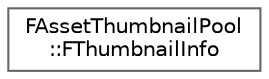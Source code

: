 digraph "Graphical Class Hierarchy"
{
 // INTERACTIVE_SVG=YES
 // LATEX_PDF_SIZE
  bgcolor="transparent";
  edge [fontname=Helvetica,fontsize=10,labelfontname=Helvetica,labelfontsize=10];
  node [fontname=Helvetica,fontsize=10,shape=box,height=0.2,width=0.4];
  rankdir="LR";
  Node0 [id="Node000000",label="FAssetThumbnailPool\l::FThumbnailInfo",height=0.2,width=0.4,color="grey40", fillcolor="white", style="filled",URL="$d3/d72/structFAssetThumbnailPool_1_1FThumbnailInfo.html",tooltip="Information about a thumbnail."];
}
